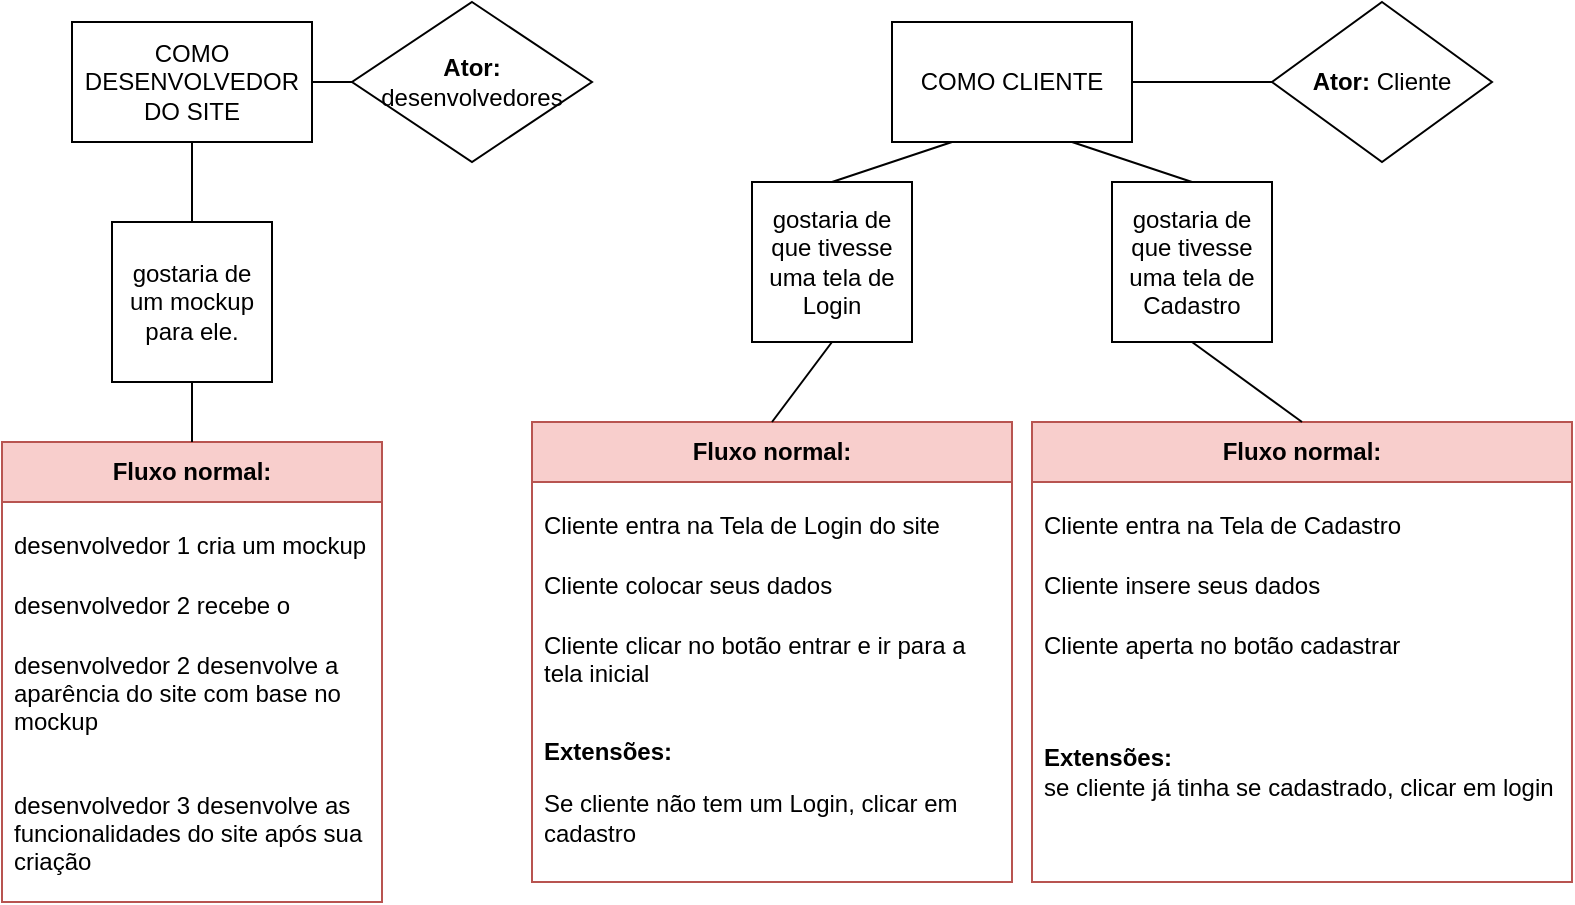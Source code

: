 <mxfile version="24.4.9" type="github">
  <diagram name="Página-1" id="3AETUl_8L3moTKXMELOz">
    <mxGraphModel dx="1050" dy="565" grid="1" gridSize="10" guides="1" tooltips="1" connect="1" arrows="1" fold="1" page="1" pageScale="1" pageWidth="827" pageHeight="1169" math="0" shadow="0">
      <root>
        <mxCell id="0" />
        <mxCell id="1" parent="0" />
        <mxCell id="9bLP51E3nwcDHaJfXzH_-1" value="COMO DESENVOLVEDOR DO SITE" style="rounded=0;whiteSpace=wrap;html=1;" vertex="1" parent="1">
          <mxGeometry x="50" y="170" width="120" height="60" as="geometry" />
        </mxCell>
        <mxCell id="9bLP51E3nwcDHaJfXzH_-2" value="COMO CLIENTE" style="rounded=0;whiteSpace=wrap;html=1;align=center;" vertex="1" parent="1">
          <mxGeometry x="460" y="170" width="120" height="60" as="geometry" />
        </mxCell>
        <mxCell id="9bLP51E3nwcDHaJfXzH_-3" value="gostaria de que tivesse uma tela de Cadastro" style="whiteSpace=wrap;html=1;aspect=fixed;" vertex="1" parent="1">
          <mxGeometry x="570" y="250" width="80" height="80" as="geometry" />
        </mxCell>
        <mxCell id="9bLP51E3nwcDHaJfXzH_-6" value="gostaria de que tivesse uma tela de Login" style="whiteSpace=wrap;html=1;aspect=fixed;" vertex="1" parent="1">
          <mxGeometry x="390" y="250" width="80" height="80" as="geometry" />
        </mxCell>
        <mxCell id="9bLP51E3nwcDHaJfXzH_-7" value="" style="endArrow=none;html=1;rounded=0;exitX=0.5;exitY=0;exitDx=0;exitDy=0;entryX=0.25;entryY=1;entryDx=0;entryDy=0;" edge="1" parent="1" source="9bLP51E3nwcDHaJfXzH_-6" target="9bLP51E3nwcDHaJfXzH_-2">
          <mxGeometry width="50" height="50" relative="1" as="geometry">
            <mxPoint x="390" y="420" as="sourcePoint" />
            <mxPoint x="350" y="200" as="targetPoint" />
          </mxGeometry>
        </mxCell>
        <mxCell id="9bLP51E3nwcDHaJfXzH_-8" value="" style="endArrow=none;html=1;rounded=0;entryX=0.75;entryY=1;entryDx=0;entryDy=0;exitX=0.5;exitY=0;exitDx=0;exitDy=0;" edge="1" parent="1" source="9bLP51E3nwcDHaJfXzH_-3" target="9bLP51E3nwcDHaJfXzH_-2">
          <mxGeometry width="50" height="50" relative="1" as="geometry">
            <mxPoint x="390" y="420" as="sourcePoint" />
            <mxPoint x="400" y="410" as="targetPoint" />
          </mxGeometry>
        </mxCell>
        <mxCell id="9bLP51E3nwcDHaJfXzH_-10" value="gostaria de um mockup para ele." style="whiteSpace=wrap;html=1;aspect=fixed;" vertex="1" parent="1">
          <mxGeometry x="70" y="270" width="80" height="80" as="geometry" />
        </mxCell>
        <mxCell id="9bLP51E3nwcDHaJfXzH_-21" value="" style="endArrow=none;html=1;rounded=0;entryX=0.5;entryY=1;entryDx=0;entryDy=0;exitX=0.5;exitY=0;exitDx=0;exitDy=0;" edge="1" parent="1" source="9bLP51E3nwcDHaJfXzH_-10" target="9bLP51E3nwcDHaJfXzH_-1">
          <mxGeometry width="50" height="50" relative="1" as="geometry">
            <mxPoint x="390" y="420" as="sourcePoint" />
            <mxPoint x="440" y="370" as="targetPoint" />
          </mxGeometry>
        </mxCell>
        <mxCell id="9bLP51E3nwcDHaJfXzH_-28" value="&lt;p data-pm-slice=&quot;1 1 []&quot;&gt;&lt;strong&gt;Fluxo normal:&lt;/strong&gt;&lt;/p&gt;" style="swimlane;fontStyle=0;childLayout=stackLayout;horizontal=1;startSize=30;horizontalStack=0;resizeParent=1;resizeParentMax=0;resizeLast=0;collapsible=1;marginBottom=0;whiteSpace=wrap;html=1;fillColor=#f8cecc;strokeColor=#b85450;" vertex="1" parent="1">
          <mxGeometry x="15" y="380" width="190" height="230" as="geometry" />
        </mxCell>
        <mxCell id="9bLP51E3nwcDHaJfXzH_-29" value="&lt;p data-pm-slice=&quot;1 1 []&quot;&gt;desenvolvedor 1 cria um mockup para cada pagina&lt;/p&gt;" style="text;strokeColor=none;fillColor=none;align=left;verticalAlign=middle;spacingLeft=4;spacingRight=4;overflow=hidden;points=[[0,0.5],[1,0.5]];portConstraint=eastwest;rotatable=0;whiteSpace=wrap;html=1;" vertex="1" parent="9bLP51E3nwcDHaJfXzH_-28">
          <mxGeometry y="30" width="190" height="30" as="geometry" />
        </mxCell>
        <mxCell id="9bLP51E3nwcDHaJfXzH_-30" value="&lt;p data-pm-slice=&quot;1 1 []&quot;&gt;desenvolvedor 2 recebe o mockup completo&lt;br&gt;&lt;/p&gt;" style="text;strokeColor=none;fillColor=none;align=left;verticalAlign=middle;spacingLeft=4;spacingRight=4;overflow=hidden;points=[[0,0.5],[1,0.5]];portConstraint=eastwest;rotatable=0;whiteSpace=wrap;html=1;" vertex="1" parent="9bLP51E3nwcDHaJfXzH_-28">
          <mxGeometry y="60" width="190" height="30" as="geometry" />
        </mxCell>
        <mxCell id="9bLP51E3nwcDHaJfXzH_-31" value="&lt;p data-pm-slice=&quot;1 1 []&quot;&gt;desenvolvedor 2 desenvolve a aparência do site com base no mockup&lt;/p&gt;" style="text;strokeColor=none;fillColor=none;align=left;verticalAlign=middle;spacingLeft=4;spacingRight=4;overflow=hidden;points=[[0,0.5],[1,0.5]];portConstraint=eastwest;rotatable=0;whiteSpace=wrap;html=1;" vertex="1" parent="9bLP51E3nwcDHaJfXzH_-28">
          <mxGeometry y="90" width="190" height="70" as="geometry" />
        </mxCell>
        <mxCell id="9bLP51E3nwcDHaJfXzH_-32" value="&lt;p data-pm-slice=&quot;1 1 []&quot;&gt;desenvolvedor 3 desenvolve as funcionalidades do site após sua criação&lt;/p&gt;" style="text;strokeColor=none;fillColor=none;align=left;verticalAlign=middle;spacingLeft=4;spacingRight=4;overflow=hidden;points=[[0,0.5],[1,0.5]];portConstraint=eastwest;rotatable=0;whiteSpace=wrap;html=1;" vertex="1" parent="9bLP51E3nwcDHaJfXzH_-28">
          <mxGeometry y="160" width="190" height="70" as="geometry" />
        </mxCell>
        <mxCell id="9bLP51E3nwcDHaJfXzH_-33" value="" style="endArrow=none;html=1;rounded=0;entryX=0.5;entryY=1;entryDx=0;entryDy=0;" edge="1" parent="1" source="9bLP51E3nwcDHaJfXzH_-28" target="9bLP51E3nwcDHaJfXzH_-10">
          <mxGeometry width="50" height="50" relative="1" as="geometry">
            <mxPoint x="260" y="440" as="sourcePoint" />
            <mxPoint x="310" y="390" as="targetPoint" />
          </mxGeometry>
        </mxCell>
        <mxCell id="9bLP51E3nwcDHaJfXzH_-34" value="&lt;p data-pm-slice=&quot;1 1 []&quot;&gt;&lt;strong&gt;Ator:&lt;/strong&gt; desenvolvedores&lt;/p&gt;" style="rhombus;whiteSpace=wrap;html=1;" vertex="1" parent="1">
          <mxGeometry x="190" y="160" width="120" height="80" as="geometry" />
        </mxCell>
        <mxCell id="9bLP51E3nwcDHaJfXzH_-35" value="" style="endArrow=none;html=1;rounded=0;entryX=1;entryY=0.5;entryDx=0;entryDy=0;" edge="1" parent="1" source="9bLP51E3nwcDHaJfXzH_-34" target="9bLP51E3nwcDHaJfXzH_-1">
          <mxGeometry width="50" height="50" relative="1" as="geometry">
            <mxPoint x="260" y="440" as="sourcePoint" />
            <mxPoint x="310" y="390" as="targetPoint" />
          </mxGeometry>
        </mxCell>
        <mxCell id="9bLP51E3nwcDHaJfXzH_-36" value="&lt;strong&gt;Fluxo normal:&lt;/strong&gt;" style="swimlane;fontStyle=0;childLayout=stackLayout;horizontal=1;startSize=30;horizontalStack=0;resizeParent=1;resizeParentMax=0;resizeLast=0;collapsible=1;marginBottom=0;whiteSpace=wrap;html=1;fillColor=#f8cecc;strokeColor=#b85450;" vertex="1" parent="1">
          <mxGeometry x="280" y="370" width="240" height="230" as="geometry" />
        </mxCell>
        <mxCell id="9bLP51E3nwcDHaJfXzH_-37" value="&lt;p data-pm-slice=&quot;1 1 []&quot;&gt;Cliente entra na Tela de Login do site&lt;/p&gt;" style="text;strokeColor=none;fillColor=none;align=left;verticalAlign=middle;spacingLeft=4;spacingRight=4;overflow=hidden;points=[[0,0.5],[1,0.5]];portConstraint=eastwest;rotatable=0;whiteSpace=wrap;html=1;" vertex="1" parent="9bLP51E3nwcDHaJfXzH_-36">
          <mxGeometry y="30" width="240" height="30" as="geometry" />
        </mxCell>
        <mxCell id="9bLP51E3nwcDHaJfXzH_-38" value="&lt;p data-pm-slice=&quot;1 1 []&quot;&gt;Cliente colocar seus dados&lt;/p&gt;" style="text;strokeColor=none;fillColor=none;align=left;verticalAlign=middle;spacingLeft=4;spacingRight=4;overflow=hidden;points=[[0,0.5],[1,0.5]];portConstraint=eastwest;rotatable=0;whiteSpace=wrap;html=1;" vertex="1" parent="9bLP51E3nwcDHaJfXzH_-36">
          <mxGeometry y="60" width="240" height="30" as="geometry" />
        </mxCell>
        <mxCell id="9bLP51E3nwcDHaJfXzH_-39" value="&lt;p data-pm-slice=&quot;1 1 []&quot;&gt;Cliente clicar no botão entrar e ir para a tela inicial&lt;/p&gt;" style="text;strokeColor=none;fillColor=none;align=left;verticalAlign=middle;spacingLeft=4;spacingRight=4;overflow=hidden;points=[[0,0.5],[1,0.5]];portConstraint=eastwest;rotatable=0;whiteSpace=wrap;html=1;" vertex="1" parent="9bLP51E3nwcDHaJfXzH_-36">
          <mxGeometry y="90" width="240" height="50" as="geometry" />
        </mxCell>
        <mxCell id="9bLP51E3nwcDHaJfXzH_-40" value="&lt;p data-pm-slice=&quot;1 1 []&quot;&gt;&lt;/p&gt;&lt;p&gt;&lt;/p&gt;&lt;p&gt;&lt;/p&gt;&lt;p data-pm-slice=&quot;1 1 []&quot;&gt;&lt;strong&gt;Extensões:&lt;/strong&gt;&lt;/p&gt;&lt;p data-pm-slice=&quot;1 1 []&quot;&gt;Se cliente não tem um Login, clicar em cadastro&lt;/p&gt;" style="text;strokeColor=none;fillColor=none;align=left;verticalAlign=middle;spacingLeft=4;spacingRight=4;overflow=hidden;points=[[0,0.5],[1,0.5]];portConstraint=eastwest;rotatable=0;whiteSpace=wrap;html=1;" vertex="1" parent="9bLP51E3nwcDHaJfXzH_-36">
          <mxGeometry y="140" width="240" height="90" as="geometry" />
        </mxCell>
        <mxCell id="9bLP51E3nwcDHaJfXzH_-41" value="&lt;strong&gt;Fluxo normal:&lt;/strong&gt;" style="swimlane;fontStyle=0;childLayout=stackLayout;horizontal=1;startSize=30;horizontalStack=0;resizeParent=1;resizeParentMax=0;resizeLast=0;collapsible=1;marginBottom=0;whiteSpace=wrap;html=1;fillColor=#f8cecc;strokeColor=#b85450;" vertex="1" parent="1">
          <mxGeometry x="530" y="370" width="270" height="230" as="geometry" />
        </mxCell>
        <mxCell id="9bLP51E3nwcDHaJfXzH_-42" value="&lt;p data-pm-slice=&quot;1 1 []&quot;&gt;Cliente entra na Tela de Cadastro&lt;/p&gt;" style="text;strokeColor=none;fillColor=none;align=left;verticalAlign=middle;spacingLeft=4;spacingRight=4;overflow=hidden;points=[[0,0.5],[1,0.5]];portConstraint=eastwest;rotatable=0;whiteSpace=wrap;html=1;" vertex="1" parent="9bLP51E3nwcDHaJfXzH_-41">
          <mxGeometry y="30" width="270" height="30" as="geometry" />
        </mxCell>
        <mxCell id="9bLP51E3nwcDHaJfXzH_-43" value="&lt;p data-pm-slice=&quot;1 1 []&quot;&gt;Cliente insere seus dados&lt;br&gt;&lt;/p&gt;" style="text;strokeColor=none;fillColor=none;align=left;verticalAlign=middle;spacingLeft=4;spacingRight=4;overflow=hidden;points=[[0,0.5],[1,0.5]];portConstraint=eastwest;rotatable=0;whiteSpace=wrap;html=1;" vertex="1" parent="9bLP51E3nwcDHaJfXzH_-41">
          <mxGeometry y="60" width="270" height="30" as="geometry" />
        </mxCell>
        <mxCell id="9bLP51E3nwcDHaJfXzH_-44" value="&lt;p data-pm-slice=&quot;1 1 []&quot;&gt;Cliente aperta no botão cadastrar&lt;br&gt;&lt;/p&gt;" style="text;strokeColor=none;fillColor=none;align=left;verticalAlign=middle;spacingLeft=4;spacingRight=4;overflow=hidden;points=[[0,0.5],[1,0.5]];portConstraint=eastwest;rotatable=0;whiteSpace=wrap;html=1;" vertex="1" parent="9bLP51E3nwcDHaJfXzH_-41">
          <mxGeometry y="90" width="270" height="30" as="geometry" />
        </mxCell>
        <mxCell id="9bLP51E3nwcDHaJfXzH_-46" value="&lt;p data-pm-slice=&quot;1 1 []&quot;&gt;&lt;strong&gt;Extensões:&lt;/strong&gt;&lt;br&gt;se cliente já tinha se cadastrado, clicar em login&lt;/p&gt;" style="text;strokeColor=none;fillColor=none;align=left;verticalAlign=middle;spacingLeft=4;spacingRight=4;overflow=hidden;points=[[0,0.5],[1,0.5]];portConstraint=eastwest;rotatable=0;whiteSpace=wrap;html=1;" vertex="1" parent="9bLP51E3nwcDHaJfXzH_-41">
          <mxGeometry y="120" width="270" height="110" as="geometry" />
        </mxCell>
        <mxCell id="9bLP51E3nwcDHaJfXzH_-47" value="" style="endArrow=none;html=1;rounded=0;entryX=0.5;entryY=1;entryDx=0;entryDy=0;exitX=0.5;exitY=0;exitDx=0;exitDy=0;" edge="1" parent="1" source="9bLP51E3nwcDHaJfXzH_-36" target="9bLP51E3nwcDHaJfXzH_-6">
          <mxGeometry width="50" height="50" relative="1" as="geometry">
            <mxPoint x="400" y="440" as="sourcePoint" />
            <mxPoint x="450" y="390" as="targetPoint" />
          </mxGeometry>
        </mxCell>
        <mxCell id="9bLP51E3nwcDHaJfXzH_-48" value="" style="endArrow=none;html=1;rounded=0;entryX=0.5;entryY=1;entryDx=0;entryDy=0;exitX=0.5;exitY=0;exitDx=0;exitDy=0;" edge="1" parent="1" source="9bLP51E3nwcDHaJfXzH_-41" target="9bLP51E3nwcDHaJfXzH_-3">
          <mxGeometry width="50" height="50" relative="1" as="geometry">
            <mxPoint x="400" y="440" as="sourcePoint" />
            <mxPoint x="450" y="390" as="targetPoint" />
          </mxGeometry>
        </mxCell>
        <mxCell id="9bLP51E3nwcDHaJfXzH_-49" value="&lt;p data-pm-slice=&quot;1 1 []&quot;&gt;&lt;strong&gt;Ator:&lt;/strong&gt; Cliente&lt;br&gt;&lt;/p&gt;" style="rhombus;whiteSpace=wrap;html=1;" vertex="1" parent="1">
          <mxGeometry x="650" y="160" width="110" height="80" as="geometry" />
        </mxCell>
        <mxCell id="9bLP51E3nwcDHaJfXzH_-52" value="" style="endArrow=none;html=1;rounded=0;entryX=1;entryY=0.5;entryDx=0;entryDy=0;exitX=0;exitY=0.5;exitDx=0;exitDy=0;" edge="1" parent="1" source="9bLP51E3nwcDHaJfXzH_-49" target="9bLP51E3nwcDHaJfXzH_-2">
          <mxGeometry width="50" height="50" relative="1" as="geometry">
            <mxPoint x="400" y="440" as="sourcePoint" />
            <mxPoint x="450" y="390" as="targetPoint" />
          </mxGeometry>
        </mxCell>
      </root>
    </mxGraphModel>
  </diagram>
</mxfile>
